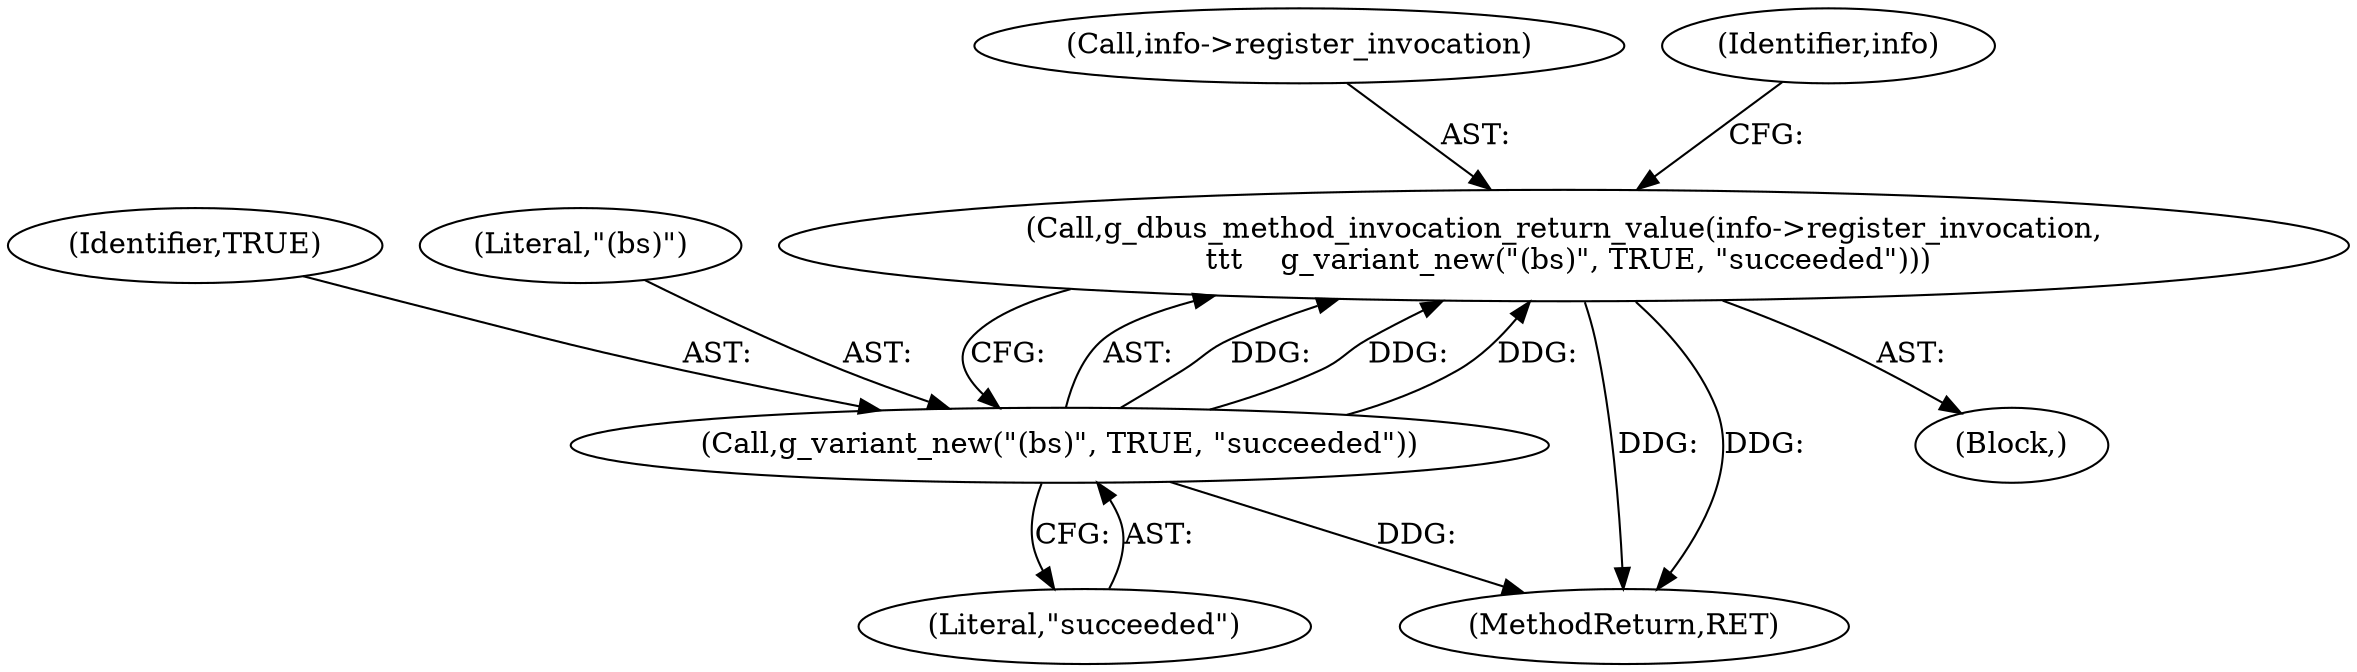 digraph "0_tcmu-runner_bb80e9c7a798f035768260ebdadffb6eb0786178@pointer" {
"1000132" [label="(Call,g_dbus_method_invocation_return_value(info->register_invocation,\n \t\t\t    g_variant_new(\"(bs)\", TRUE, \"succeeded\")))"];
"1000136" [label="(Call,g_variant_new(\"(bs)\", TRUE, \"succeeded\"))"];
"1000133" [label="(Call,info->register_invocation)"];
"1000145" [label="(MethodReturn,RET)"];
"1000142" [label="(Identifier,info)"];
"1000138" [label="(Identifier,TRUE)"];
"1000132" [label="(Call,g_dbus_method_invocation_return_value(info->register_invocation,\n \t\t\t    g_variant_new(\"(bs)\", TRUE, \"succeeded\")))"];
"1000139" [label="(Literal,\"succeeded\")"];
"1000120" [label="(Block,)"];
"1000136" [label="(Call,g_variant_new(\"(bs)\", TRUE, \"succeeded\"))"];
"1000137" [label="(Literal,\"(bs)\")"];
"1000132" -> "1000120"  [label="AST: "];
"1000132" -> "1000136"  [label="CFG: "];
"1000133" -> "1000132"  [label="AST: "];
"1000136" -> "1000132"  [label="AST: "];
"1000142" -> "1000132"  [label="CFG: "];
"1000132" -> "1000145"  [label="DDG: "];
"1000132" -> "1000145"  [label="DDG: "];
"1000136" -> "1000132"  [label="DDG: "];
"1000136" -> "1000132"  [label="DDG: "];
"1000136" -> "1000132"  [label="DDG: "];
"1000136" -> "1000139"  [label="CFG: "];
"1000137" -> "1000136"  [label="AST: "];
"1000138" -> "1000136"  [label="AST: "];
"1000139" -> "1000136"  [label="AST: "];
"1000136" -> "1000145"  [label="DDG: "];
}
